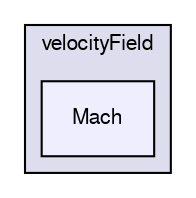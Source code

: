 digraph "applications/utilities/postProcessing/velocityField/Mach" {
  bgcolor=transparent;
  compound=true
  node [ fontsize="10", fontname="FreeSans"];
  edge [ labelfontsize="10", labelfontname="FreeSans"];
  subgraph clusterdir_31d73b4cf03cda8c2fb51c01c16bda9c {
    graph [ bgcolor="#ddddee", pencolor="black", label="velocityField" fontname="FreeSans", fontsize="10", URL="dir_31d73b4cf03cda8c2fb51c01c16bda9c.html"]
  dir_806fdc70ccc76576697102c2d43f4428 [shape=box, label="Mach", style="filled", fillcolor="#eeeeff", pencolor="black", URL="dir_806fdc70ccc76576697102c2d43f4428.html"];
  }
}
